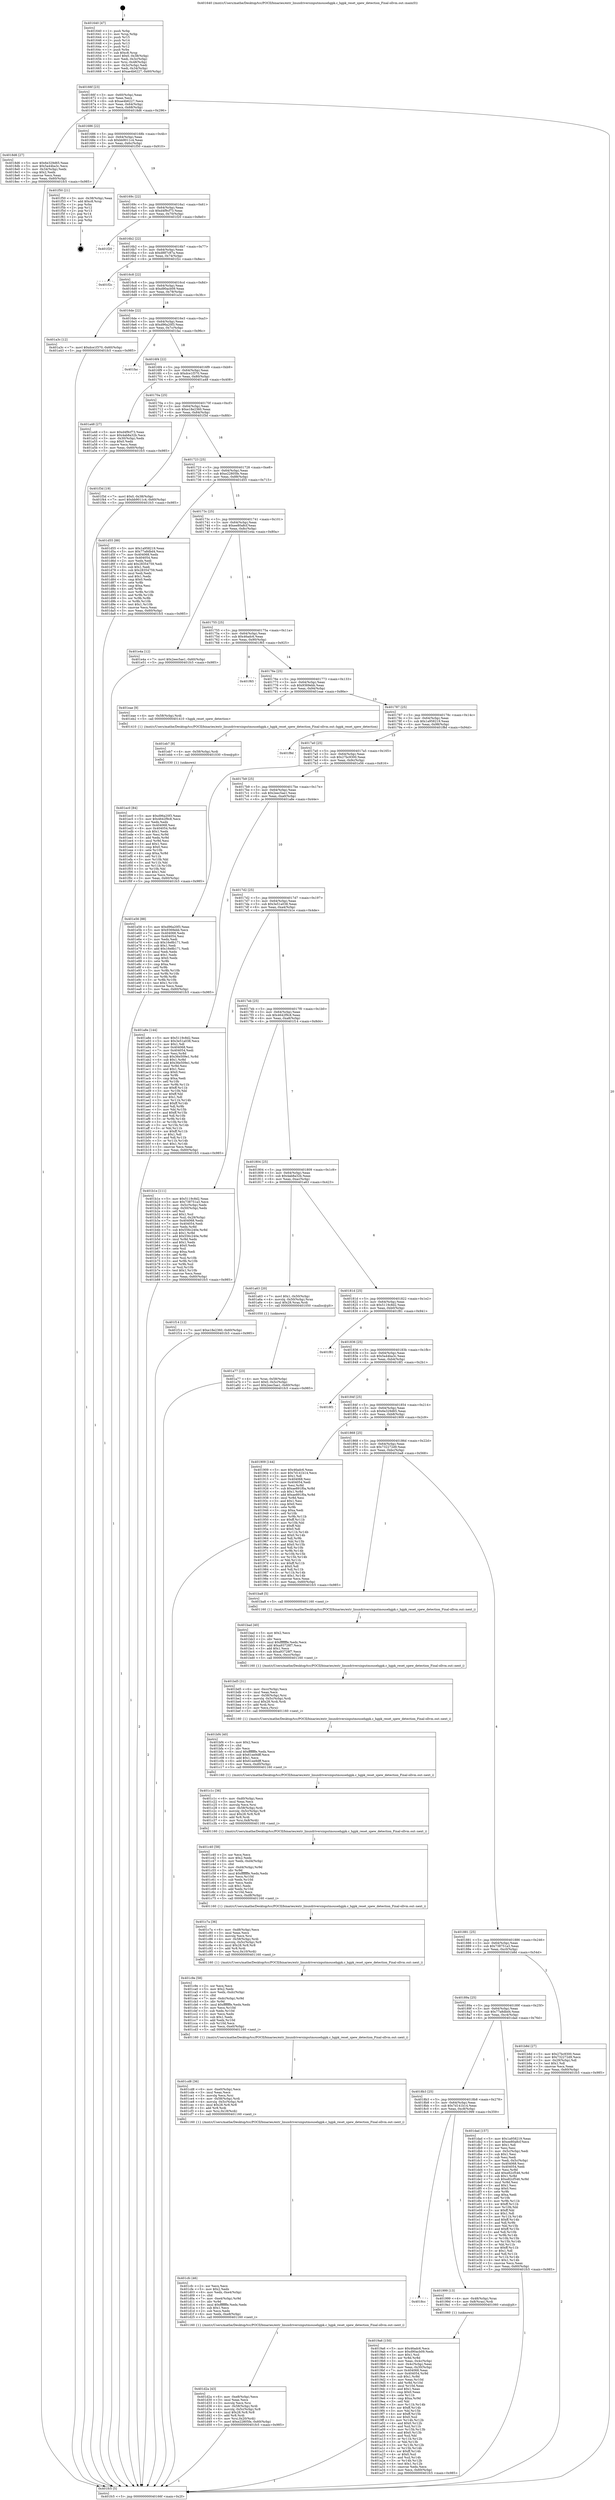 digraph "0x401640" {
  label = "0x401640 (/mnt/c/Users/mathe/Desktop/tcc/POCII/binaries/extr_linuxdriversinputmousehgpk.c_hgpk_reset_spew_detection_Final-ollvm.out::main(0))"
  labelloc = "t"
  node[shape=record]

  Entry [label="",width=0.3,height=0.3,shape=circle,fillcolor=black,style=filled]
  "0x40166f" [label="{
     0x40166f [23]\l
     | [instrs]\l
     &nbsp;&nbsp;0x40166f \<+3\>: mov -0x60(%rbp),%eax\l
     &nbsp;&nbsp;0x401672 \<+2\>: mov %eax,%ecx\l
     &nbsp;&nbsp;0x401674 \<+6\>: sub $0xae4b6227,%ecx\l
     &nbsp;&nbsp;0x40167a \<+3\>: mov %eax,-0x64(%rbp)\l
     &nbsp;&nbsp;0x40167d \<+3\>: mov %ecx,-0x68(%rbp)\l
     &nbsp;&nbsp;0x401680 \<+6\>: je 00000000004018d6 \<main+0x296\>\l
  }"]
  "0x4018d6" [label="{
     0x4018d6 [27]\l
     | [instrs]\l
     &nbsp;&nbsp;0x4018d6 \<+5\>: mov $0x6e329d65,%eax\l
     &nbsp;&nbsp;0x4018db \<+5\>: mov $0x5a44ba3c,%ecx\l
     &nbsp;&nbsp;0x4018e0 \<+3\>: mov -0x34(%rbp),%edx\l
     &nbsp;&nbsp;0x4018e3 \<+3\>: cmp $0x2,%edx\l
     &nbsp;&nbsp;0x4018e6 \<+3\>: cmovne %ecx,%eax\l
     &nbsp;&nbsp;0x4018e9 \<+3\>: mov %eax,-0x60(%rbp)\l
     &nbsp;&nbsp;0x4018ec \<+5\>: jmp 0000000000401fc5 \<main+0x985\>\l
  }"]
  "0x401686" [label="{
     0x401686 [22]\l
     | [instrs]\l
     &nbsp;&nbsp;0x401686 \<+5\>: jmp 000000000040168b \<main+0x4b\>\l
     &nbsp;&nbsp;0x40168b \<+3\>: mov -0x64(%rbp),%eax\l
     &nbsp;&nbsp;0x40168e \<+5\>: sub $0xbb9011c4,%eax\l
     &nbsp;&nbsp;0x401693 \<+3\>: mov %eax,-0x6c(%rbp)\l
     &nbsp;&nbsp;0x401696 \<+6\>: je 0000000000401f50 \<main+0x910\>\l
  }"]
  "0x401fc5" [label="{
     0x401fc5 [5]\l
     | [instrs]\l
     &nbsp;&nbsp;0x401fc5 \<+5\>: jmp 000000000040166f \<main+0x2f\>\l
  }"]
  "0x401640" [label="{
     0x401640 [47]\l
     | [instrs]\l
     &nbsp;&nbsp;0x401640 \<+1\>: push %rbp\l
     &nbsp;&nbsp;0x401641 \<+3\>: mov %rsp,%rbp\l
     &nbsp;&nbsp;0x401644 \<+2\>: push %r15\l
     &nbsp;&nbsp;0x401646 \<+2\>: push %r14\l
     &nbsp;&nbsp;0x401648 \<+2\>: push %r13\l
     &nbsp;&nbsp;0x40164a \<+2\>: push %r12\l
     &nbsp;&nbsp;0x40164c \<+1\>: push %rbx\l
     &nbsp;&nbsp;0x40164d \<+7\>: sub $0xc8,%rsp\l
     &nbsp;&nbsp;0x401654 \<+7\>: movl $0x0,-0x38(%rbp)\l
     &nbsp;&nbsp;0x40165b \<+3\>: mov %edi,-0x3c(%rbp)\l
     &nbsp;&nbsp;0x40165e \<+4\>: mov %rsi,-0x48(%rbp)\l
     &nbsp;&nbsp;0x401662 \<+3\>: mov -0x3c(%rbp),%edi\l
     &nbsp;&nbsp;0x401665 \<+3\>: mov %edi,-0x34(%rbp)\l
     &nbsp;&nbsp;0x401668 \<+7\>: movl $0xae4b6227,-0x60(%rbp)\l
  }"]
  Exit [label="",width=0.3,height=0.3,shape=circle,fillcolor=black,style=filled,peripheries=2]
  "0x401f50" [label="{
     0x401f50 [21]\l
     | [instrs]\l
     &nbsp;&nbsp;0x401f50 \<+3\>: mov -0x38(%rbp),%eax\l
     &nbsp;&nbsp;0x401f53 \<+7\>: add $0xc8,%rsp\l
     &nbsp;&nbsp;0x401f5a \<+1\>: pop %rbx\l
     &nbsp;&nbsp;0x401f5b \<+2\>: pop %r12\l
     &nbsp;&nbsp;0x401f5d \<+2\>: pop %r13\l
     &nbsp;&nbsp;0x401f5f \<+2\>: pop %r14\l
     &nbsp;&nbsp;0x401f61 \<+2\>: pop %r15\l
     &nbsp;&nbsp;0x401f63 \<+1\>: pop %rbp\l
     &nbsp;&nbsp;0x401f64 \<+1\>: ret\l
  }"]
  "0x40169c" [label="{
     0x40169c [22]\l
     | [instrs]\l
     &nbsp;&nbsp;0x40169c \<+5\>: jmp 00000000004016a1 \<main+0x61\>\l
     &nbsp;&nbsp;0x4016a1 \<+3\>: mov -0x64(%rbp),%eax\l
     &nbsp;&nbsp;0x4016a4 \<+5\>: sub $0xd4f9cf73,%eax\l
     &nbsp;&nbsp;0x4016a9 \<+3\>: mov %eax,-0x70(%rbp)\l
     &nbsp;&nbsp;0x4016ac \<+6\>: je 0000000000401f20 \<main+0x8e0\>\l
  }"]
  "0x401ec0" [label="{
     0x401ec0 [84]\l
     | [instrs]\l
     &nbsp;&nbsp;0x401ec0 \<+5\>: mov $0xd96a20f3,%eax\l
     &nbsp;&nbsp;0x401ec5 \<+5\>: mov $0x4642f9c8,%ecx\l
     &nbsp;&nbsp;0x401eca \<+2\>: xor %edx,%edx\l
     &nbsp;&nbsp;0x401ecc \<+7\>: mov 0x404068,%esi\l
     &nbsp;&nbsp;0x401ed3 \<+8\>: mov 0x404054,%r8d\l
     &nbsp;&nbsp;0x401edb \<+3\>: sub $0x1,%edx\l
     &nbsp;&nbsp;0x401ede \<+3\>: mov %esi,%r9d\l
     &nbsp;&nbsp;0x401ee1 \<+3\>: add %edx,%r9d\l
     &nbsp;&nbsp;0x401ee4 \<+4\>: imul %r9d,%esi\l
     &nbsp;&nbsp;0x401ee8 \<+3\>: and $0x1,%esi\l
     &nbsp;&nbsp;0x401eeb \<+3\>: cmp $0x0,%esi\l
     &nbsp;&nbsp;0x401eee \<+4\>: sete %r10b\l
     &nbsp;&nbsp;0x401ef2 \<+4\>: cmp $0xa,%r8d\l
     &nbsp;&nbsp;0x401ef6 \<+4\>: setl %r11b\l
     &nbsp;&nbsp;0x401efa \<+3\>: mov %r10b,%bl\l
     &nbsp;&nbsp;0x401efd \<+3\>: and %r11b,%bl\l
     &nbsp;&nbsp;0x401f00 \<+3\>: xor %r11b,%r10b\l
     &nbsp;&nbsp;0x401f03 \<+3\>: or %r10b,%bl\l
     &nbsp;&nbsp;0x401f06 \<+3\>: test $0x1,%bl\l
     &nbsp;&nbsp;0x401f09 \<+3\>: cmovne %ecx,%eax\l
     &nbsp;&nbsp;0x401f0c \<+3\>: mov %eax,-0x60(%rbp)\l
     &nbsp;&nbsp;0x401f0f \<+5\>: jmp 0000000000401fc5 \<main+0x985\>\l
  }"]
  "0x401f20" [label="{
     0x401f20\l
  }", style=dashed]
  "0x4016b2" [label="{
     0x4016b2 [22]\l
     | [instrs]\l
     &nbsp;&nbsp;0x4016b2 \<+5\>: jmp 00000000004016b7 \<main+0x77\>\l
     &nbsp;&nbsp;0x4016b7 \<+3\>: mov -0x64(%rbp),%eax\l
     &nbsp;&nbsp;0x4016ba \<+5\>: sub $0xd887c87a,%eax\l
     &nbsp;&nbsp;0x4016bf \<+3\>: mov %eax,-0x74(%rbp)\l
     &nbsp;&nbsp;0x4016c2 \<+6\>: je 0000000000401f2c \<main+0x8ec\>\l
  }"]
  "0x401eb7" [label="{
     0x401eb7 [9]\l
     | [instrs]\l
     &nbsp;&nbsp;0x401eb7 \<+4\>: mov -0x58(%rbp),%rdi\l
     &nbsp;&nbsp;0x401ebb \<+5\>: call 0000000000401030 \<free@plt\>\l
     | [calls]\l
     &nbsp;&nbsp;0x401030 \{1\} (unknown)\l
  }"]
  "0x401f2c" [label="{
     0x401f2c\l
  }", style=dashed]
  "0x4016c8" [label="{
     0x4016c8 [22]\l
     | [instrs]\l
     &nbsp;&nbsp;0x4016c8 \<+5\>: jmp 00000000004016cd \<main+0x8d\>\l
     &nbsp;&nbsp;0x4016cd \<+3\>: mov -0x64(%rbp),%eax\l
     &nbsp;&nbsp;0x4016d0 \<+5\>: sub $0xd90acb09,%eax\l
     &nbsp;&nbsp;0x4016d5 \<+3\>: mov %eax,-0x78(%rbp)\l
     &nbsp;&nbsp;0x4016d8 \<+6\>: je 0000000000401a3c \<main+0x3fc\>\l
  }"]
  "0x401d2a" [label="{
     0x401d2a [43]\l
     | [instrs]\l
     &nbsp;&nbsp;0x401d2a \<+6\>: mov -0xe8(%rbp),%ecx\l
     &nbsp;&nbsp;0x401d30 \<+3\>: imul %eax,%ecx\l
     &nbsp;&nbsp;0x401d33 \<+3\>: movslq %ecx,%rsi\l
     &nbsp;&nbsp;0x401d36 \<+4\>: mov -0x58(%rbp),%rdi\l
     &nbsp;&nbsp;0x401d3a \<+4\>: movslq -0x5c(%rbp),%r8\l
     &nbsp;&nbsp;0x401d3e \<+4\>: imul $0x28,%r8,%r8\l
     &nbsp;&nbsp;0x401d42 \<+3\>: add %r8,%rdi\l
     &nbsp;&nbsp;0x401d45 \<+4\>: mov %rsi,0x20(%rdi)\l
     &nbsp;&nbsp;0x401d49 \<+7\>: movl $0xe22805fe,-0x60(%rbp)\l
     &nbsp;&nbsp;0x401d50 \<+5\>: jmp 0000000000401fc5 \<main+0x985\>\l
  }"]
  "0x401a3c" [label="{
     0x401a3c [12]\l
     | [instrs]\l
     &nbsp;&nbsp;0x401a3c \<+7\>: movl $0xdce1f370,-0x60(%rbp)\l
     &nbsp;&nbsp;0x401a43 \<+5\>: jmp 0000000000401fc5 \<main+0x985\>\l
  }"]
  "0x4016de" [label="{
     0x4016de [22]\l
     | [instrs]\l
     &nbsp;&nbsp;0x4016de \<+5\>: jmp 00000000004016e3 \<main+0xa3\>\l
     &nbsp;&nbsp;0x4016e3 \<+3\>: mov -0x64(%rbp),%eax\l
     &nbsp;&nbsp;0x4016e6 \<+5\>: sub $0xd96a20f3,%eax\l
     &nbsp;&nbsp;0x4016eb \<+3\>: mov %eax,-0x7c(%rbp)\l
     &nbsp;&nbsp;0x4016ee \<+6\>: je 0000000000401fac \<main+0x96c\>\l
  }"]
  "0x401cfc" [label="{
     0x401cfc [46]\l
     | [instrs]\l
     &nbsp;&nbsp;0x401cfc \<+2\>: xor %ecx,%ecx\l
     &nbsp;&nbsp;0x401cfe \<+5\>: mov $0x2,%edx\l
     &nbsp;&nbsp;0x401d03 \<+6\>: mov %edx,-0xe4(%rbp)\l
     &nbsp;&nbsp;0x401d09 \<+1\>: cltd\l
     &nbsp;&nbsp;0x401d0a \<+7\>: mov -0xe4(%rbp),%r9d\l
     &nbsp;&nbsp;0x401d11 \<+3\>: idiv %r9d\l
     &nbsp;&nbsp;0x401d14 \<+6\>: imul $0xfffffffe,%edx,%edx\l
     &nbsp;&nbsp;0x401d1a \<+3\>: sub $0x1,%ecx\l
     &nbsp;&nbsp;0x401d1d \<+2\>: sub %ecx,%edx\l
     &nbsp;&nbsp;0x401d1f \<+6\>: mov %edx,-0xe8(%rbp)\l
     &nbsp;&nbsp;0x401d25 \<+5\>: call 0000000000401160 \<next_i\>\l
     | [calls]\l
     &nbsp;&nbsp;0x401160 \{1\} (/mnt/c/Users/mathe/Desktop/tcc/POCII/binaries/extr_linuxdriversinputmousehgpk.c_hgpk_reset_spew_detection_Final-ollvm.out::next_i)\l
  }"]
  "0x401fac" [label="{
     0x401fac\l
  }", style=dashed]
  "0x4016f4" [label="{
     0x4016f4 [22]\l
     | [instrs]\l
     &nbsp;&nbsp;0x4016f4 \<+5\>: jmp 00000000004016f9 \<main+0xb9\>\l
     &nbsp;&nbsp;0x4016f9 \<+3\>: mov -0x64(%rbp),%eax\l
     &nbsp;&nbsp;0x4016fc \<+5\>: sub $0xdce1f370,%eax\l
     &nbsp;&nbsp;0x401701 \<+3\>: mov %eax,-0x80(%rbp)\l
     &nbsp;&nbsp;0x401704 \<+6\>: je 0000000000401a48 \<main+0x408\>\l
  }"]
  "0x401cd8" [label="{
     0x401cd8 [36]\l
     | [instrs]\l
     &nbsp;&nbsp;0x401cd8 \<+6\>: mov -0xe0(%rbp),%ecx\l
     &nbsp;&nbsp;0x401cde \<+3\>: imul %eax,%ecx\l
     &nbsp;&nbsp;0x401ce1 \<+3\>: movslq %ecx,%rsi\l
     &nbsp;&nbsp;0x401ce4 \<+4\>: mov -0x58(%rbp),%rdi\l
     &nbsp;&nbsp;0x401ce8 \<+4\>: movslq -0x5c(%rbp),%r8\l
     &nbsp;&nbsp;0x401cec \<+4\>: imul $0x28,%r8,%r8\l
     &nbsp;&nbsp;0x401cf0 \<+3\>: add %r8,%rdi\l
     &nbsp;&nbsp;0x401cf3 \<+4\>: mov %rsi,0x18(%rdi)\l
     &nbsp;&nbsp;0x401cf7 \<+5\>: call 0000000000401160 \<next_i\>\l
     | [calls]\l
     &nbsp;&nbsp;0x401160 \{1\} (/mnt/c/Users/mathe/Desktop/tcc/POCII/binaries/extr_linuxdriversinputmousehgpk.c_hgpk_reset_spew_detection_Final-ollvm.out::next_i)\l
  }"]
  "0x401a48" [label="{
     0x401a48 [27]\l
     | [instrs]\l
     &nbsp;&nbsp;0x401a48 \<+5\>: mov $0xd4f9cf73,%eax\l
     &nbsp;&nbsp;0x401a4d \<+5\>: mov $0x4ab8a32b,%ecx\l
     &nbsp;&nbsp;0x401a52 \<+3\>: mov -0x30(%rbp),%edx\l
     &nbsp;&nbsp;0x401a55 \<+3\>: cmp $0x0,%edx\l
     &nbsp;&nbsp;0x401a58 \<+3\>: cmove %ecx,%eax\l
     &nbsp;&nbsp;0x401a5b \<+3\>: mov %eax,-0x60(%rbp)\l
     &nbsp;&nbsp;0x401a5e \<+5\>: jmp 0000000000401fc5 \<main+0x985\>\l
  }"]
  "0x40170a" [label="{
     0x40170a [25]\l
     | [instrs]\l
     &nbsp;&nbsp;0x40170a \<+5\>: jmp 000000000040170f \<main+0xcf\>\l
     &nbsp;&nbsp;0x40170f \<+3\>: mov -0x64(%rbp),%eax\l
     &nbsp;&nbsp;0x401712 \<+5\>: sub $0xe18e2360,%eax\l
     &nbsp;&nbsp;0x401717 \<+6\>: mov %eax,-0x84(%rbp)\l
     &nbsp;&nbsp;0x40171d \<+6\>: je 0000000000401f3d \<main+0x8fd\>\l
  }"]
  "0x401c9e" [label="{
     0x401c9e [58]\l
     | [instrs]\l
     &nbsp;&nbsp;0x401c9e \<+2\>: xor %ecx,%ecx\l
     &nbsp;&nbsp;0x401ca0 \<+5\>: mov $0x2,%edx\l
     &nbsp;&nbsp;0x401ca5 \<+6\>: mov %edx,-0xdc(%rbp)\l
     &nbsp;&nbsp;0x401cab \<+1\>: cltd\l
     &nbsp;&nbsp;0x401cac \<+7\>: mov -0xdc(%rbp),%r9d\l
     &nbsp;&nbsp;0x401cb3 \<+3\>: idiv %r9d\l
     &nbsp;&nbsp;0x401cb6 \<+6\>: imul $0xfffffffe,%edx,%edx\l
     &nbsp;&nbsp;0x401cbc \<+3\>: mov %ecx,%r10d\l
     &nbsp;&nbsp;0x401cbf \<+3\>: sub %edx,%r10d\l
     &nbsp;&nbsp;0x401cc2 \<+2\>: mov %ecx,%edx\l
     &nbsp;&nbsp;0x401cc4 \<+3\>: sub $0x1,%edx\l
     &nbsp;&nbsp;0x401cc7 \<+3\>: add %edx,%r10d\l
     &nbsp;&nbsp;0x401cca \<+3\>: sub %r10d,%ecx\l
     &nbsp;&nbsp;0x401ccd \<+6\>: mov %ecx,-0xe0(%rbp)\l
     &nbsp;&nbsp;0x401cd3 \<+5\>: call 0000000000401160 \<next_i\>\l
     | [calls]\l
     &nbsp;&nbsp;0x401160 \{1\} (/mnt/c/Users/mathe/Desktop/tcc/POCII/binaries/extr_linuxdriversinputmousehgpk.c_hgpk_reset_spew_detection_Final-ollvm.out::next_i)\l
  }"]
  "0x401f3d" [label="{
     0x401f3d [19]\l
     | [instrs]\l
     &nbsp;&nbsp;0x401f3d \<+7\>: movl $0x0,-0x38(%rbp)\l
     &nbsp;&nbsp;0x401f44 \<+7\>: movl $0xbb9011c4,-0x60(%rbp)\l
     &nbsp;&nbsp;0x401f4b \<+5\>: jmp 0000000000401fc5 \<main+0x985\>\l
  }"]
  "0x401723" [label="{
     0x401723 [25]\l
     | [instrs]\l
     &nbsp;&nbsp;0x401723 \<+5\>: jmp 0000000000401728 \<main+0xe8\>\l
     &nbsp;&nbsp;0x401728 \<+3\>: mov -0x64(%rbp),%eax\l
     &nbsp;&nbsp;0x40172b \<+5\>: sub $0xe22805fe,%eax\l
     &nbsp;&nbsp;0x401730 \<+6\>: mov %eax,-0x88(%rbp)\l
     &nbsp;&nbsp;0x401736 \<+6\>: je 0000000000401d55 \<main+0x715\>\l
  }"]
  "0x401c7a" [label="{
     0x401c7a [36]\l
     | [instrs]\l
     &nbsp;&nbsp;0x401c7a \<+6\>: mov -0xd8(%rbp),%ecx\l
     &nbsp;&nbsp;0x401c80 \<+3\>: imul %eax,%ecx\l
     &nbsp;&nbsp;0x401c83 \<+3\>: movslq %ecx,%rsi\l
     &nbsp;&nbsp;0x401c86 \<+4\>: mov -0x58(%rbp),%rdi\l
     &nbsp;&nbsp;0x401c8a \<+4\>: movslq -0x5c(%rbp),%r8\l
     &nbsp;&nbsp;0x401c8e \<+4\>: imul $0x28,%r8,%r8\l
     &nbsp;&nbsp;0x401c92 \<+3\>: add %r8,%rdi\l
     &nbsp;&nbsp;0x401c95 \<+4\>: mov %rsi,0x10(%rdi)\l
     &nbsp;&nbsp;0x401c99 \<+5\>: call 0000000000401160 \<next_i\>\l
     | [calls]\l
     &nbsp;&nbsp;0x401160 \{1\} (/mnt/c/Users/mathe/Desktop/tcc/POCII/binaries/extr_linuxdriversinputmousehgpk.c_hgpk_reset_spew_detection_Final-ollvm.out::next_i)\l
  }"]
  "0x401d55" [label="{
     0x401d55 [88]\l
     | [instrs]\l
     &nbsp;&nbsp;0x401d55 \<+5\>: mov $0x1a958219,%eax\l
     &nbsp;&nbsp;0x401d5a \<+5\>: mov $0x77a8dbd4,%ecx\l
     &nbsp;&nbsp;0x401d5f \<+7\>: mov 0x404068,%edx\l
     &nbsp;&nbsp;0x401d66 \<+7\>: mov 0x404054,%esi\l
     &nbsp;&nbsp;0x401d6d \<+2\>: mov %edx,%edi\l
     &nbsp;&nbsp;0x401d6f \<+6\>: add $0x28354759,%edi\l
     &nbsp;&nbsp;0x401d75 \<+3\>: sub $0x1,%edi\l
     &nbsp;&nbsp;0x401d78 \<+6\>: sub $0x28354759,%edi\l
     &nbsp;&nbsp;0x401d7e \<+3\>: imul %edi,%edx\l
     &nbsp;&nbsp;0x401d81 \<+3\>: and $0x1,%edx\l
     &nbsp;&nbsp;0x401d84 \<+3\>: cmp $0x0,%edx\l
     &nbsp;&nbsp;0x401d87 \<+4\>: sete %r8b\l
     &nbsp;&nbsp;0x401d8b \<+3\>: cmp $0xa,%esi\l
     &nbsp;&nbsp;0x401d8e \<+4\>: setl %r9b\l
     &nbsp;&nbsp;0x401d92 \<+3\>: mov %r8b,%r10b\l
     &nbsp;&nbsp;0x401d95 \<+3\>: and %r9b,%r10b\l
     &nbsp;&nbsp;0x401d98 \<+3\>: xor %r9b,%r8b\l
     &nbsp;&nbsp;0x401d9b \<+3\>: or %r8b,%r10b\l
     &nbsp;&nbsp;0x401d9e \<+4\>: test $0x1,%r10b\l
     &nbsp;&nbsp;0x401da2 \<+3\>: cmovne %ecx,%eax\l
     &nbsp;&nbsp;0x401da5 \<+3\>: mov %eax,-0x60(%rbp)\l
     &nbsp;&nbsp;0x401da8 \<+5\>: jmp 0000000000401fc5 \<main+0x985\>\l
  }"]
  "0x40173c" [label="{
     0x40173c [25]\l
     | [instrs]\l
     &nbsp;&nbsp;0x40173c \<+5\>: jmp 0000000000401741 \<main+0x101\>\l
     &nbsp;&nbsp;0x401741 \<+3\>: mov -0x64(%rbp),%eax\l
     &nbsp;&nbsp;0x401744 \<+5\>: sub $0xee80a8cf,%eax\l
     &nbsp;&nbsp;0x401749 \<+6\>: mov %eax,-0x8c(%rbp)\l
     &nbsp;&nbsp;0x40174f \<+6\>: je 0000000000401e4a \<main+0x80a\>\l
  }"]
  "0x401c40" [label="{
     0x401c40 [58]\l
     | [instrs]\l
     &nbsp;&nbsp;0x401c40 \<+2\>: xor %ecx,%ecx\l
     &nbsp;&nbsp;0x401c42 \<+5\>: mov $0x2,%edx\l
     &nbsp;&nbsp;0x401c47 \<+6\>: mov %edx,-0xd4(%rbp)\l
     &nbsp;&nbsp;0x401c4d \<+1\>: cltd\l
     &nbsp;&nbsp;0x401c4e \<+7\>: mov -0xd4(%rbp),%r9d\l
     &nbsp;&nbsp;0x401c55 \<+3\>: idiv %r9d\l
     &nbsp;&nbsp;0x401c58 \<+6\>: imul $0xfffffffe,%edx,%edx\l
     &nbsp;&nbsp;0x401c5e \<+3\>: mov %ecx,%r10d\l
     &nbsp;&nbsp;0x401c61 \<+3\>: sub %edx,%r10d\l
     &nbsp;&nbsp;0x401c64 \<+2\>: mov %ecx,%edx\l
     &nbsp;&nbsp;0x401c66 \<+3\>: sub $0x1,%edx\l
     &nbsp;&nbsp;0x401c69 \<+3\>: add %edx,%r10d\l
     &nbsp;&nbsp;0x401c6c \<+3\>: sub %r10d,%ecx\l
     &nbsp;&nbsp;0x401c6f \<+6\>: mov %ecx,-0xd8(%rbp)\l
     &nbsp;&nbsp;0x401c75 \<+5\>: call 0000000000401160 \<next_i\>\l
     | [calls]\l
     &nbsp;&nbsp;0x401160 \{1\} (/mnt/c/Users/mathe/Desktop/tcc/POCII/binaries/extr_linuxdriversinputmousehgpk.c_hgpk_reset_spew_detection_Final-ollvm.out::next_i)\l
  }"]
  "0x401e4a" [label="{
     0x401e4a [12]\l
     | [instrs]\l
     &nbsp;&nbsp;0x401e4a \<+7\>: movl $0x2eec5ae1,-0x60(%rbp)\l
     &nbsp;&nbsp;0x401e51 \<+5\>: jmp 0000000000401fc5 \<main+0x985\>\l
  }"]
  "0x401755" [label="{
     0x401755 [25]\l
     | [instrs]\l
     &nbsp;&nbsp;0x401755 \<+5\>: jmp 000000000040175a \<main+0x11a\>\l
     &nbsp;&nbsp;0x40175a \<+3\>: mov -0x64(%rbp),%eax\l
     &nbsp;&nbsp;0x40175d \<+5\>: sub $0x46adc6,%eax\l
     &nbsp;&nbsp;0x401762 \<+6\>: mov %eax,-0x90(%rbp)\l
     &nbsp;&nbsp;0x401768 \<+6\>: je 0000000000401f65 \<main+0x925\>\l
  }"]
  "0x401c1c" [label="{
     0x401c1c [36]\l
     | [instrs]\l
     &nbsp;&nbsp;0x401c1c \<+6\>: mov -0xd0(%rbp),%ecx\l
     &nbsp;&nbsp;0x401c22 \<+3\>: imul %eax,%ecx\l
     &nbsp;&nbsp;0x401c25 \<+3\>: movslq %ecx,%rsi\l
     &nbsp;&nbsp;0x401c28 \<+4\>: mov -0x58(%rbp),%rdi\l
     &nbsp;&nbsp;0x401c2c \<+4\>: movslq -0x5c(%rbp),%r8\l
     &nbsp;&nbsp;0x401c30 \<+4\>: imul $0x28,%r8,%r8\l
     &nbsp;&nbsp;0x401c34 \<+3\>: add %r8,%rdi\l
     &nbsp;&nbsp;0x401c37 \<+4\>: mov %rsi,0x8(%rdi)\l
     &nbsp;&nbsp;0x401c3b \<+5\>: call 0000000000401160 \<next_i\>\l
     | [calls]\l
     &nbsp;&nbsp;0x401160 \{1\} (/mnt/c/Users/mathe/Desktop/tcc/POCII/binaries/extr_linuxdriversinputmousehgpk.c_hgpk_reset_spew_detection_Final-ollvm.out::next_i)\l
  }"]
  "0x401f65" [label="{
     0x401f65\l
  }", style=dashed]
  "0x40176e" [label="{
     0x40176e [25]\l
     | [instrs]\l
     &nbsp;&nbsp;0x40176e \<+5\>: jmp 0000000000401773 \<main+0x133\>\l
     &nbsp;&nbsp;0x401773 \<+3\>: mov -0x64(%rbp),%eax\l
     &nbsp;&nbsp;0x401776 \<+5\>: sub $0x9369ebb,%eax\l
     &nbsp;&nbsp;0x40177b \<+6\>: mov %eax,-0x94(%rbp)\l
     &nbsp;&nbsp;0x401781 \<+6\>: je 0000000000401eae \<main+0x86e\>\l
  }"]
  "0x401bf4" [label="{
     0x401bf4 [40]\l
     | [instrs]\l
     &nbsp;&nbsp;0x401bf4 \<+5\>: mov $0x2,%ecx\l
     &nbsp;&nbsp;0x401bf9 \<+1\>: cltd\l
     &nbsp;&nbsp;0x401bfa \<+2\>: idiv %ecx\l
     &nbsp;&nbsp;0x401bfc \<+6\>: imul $0xfffffffe,%edx,%ecx\l
     &nbsp;&nbsp;0x401c02 \<+6\>: sub $0x61ee9dff,%ecx\l
     &nbsp;&nbsp;0x401c08 \<+3\>: add $0x1,%ecx\l
     &nbsp;&nbsp;0x401c0b \<+6\>: add $0x61ee9dff,%ecx\l
     &nbsp;&nbsp;0x401c11 \<+6\>: mov %ecx,-0xd0(%rbp)\l
     &nbsp;&nbsp;0x401c17 \<+5\>: call 0000000000401160 \<next_i\>\l
     | [calls]\l
     &nbsp;&nbsp;0x401160 \{1\} (/mnt/c/Users/mathe/Desktop/tcc/POCII/binaries/extr_linuxdriversinputmousehgpk.c_hgpk_reset_spew_detection_Final-ollvm.out::next_i)\l
  }"]
  "0x401eae" [label="{
     0x401eae [9]\l
     | [instrs]\l
     &nbsp;&nbsp;0x401eae \<+4\>: mov -0x58(%rbp),%rdi\l
     &nbsp;&nbsp;0x401eb2 \<+5\>: call 0000000000401410 \<hgpk_reset_spew_detection\>\l
     | [calls]\l
     &nbsp;&nbsp;0x401410 \{1\} (/mnt/c/Users/mathe/Desktop/tcc/POCII/binaries/extr_linuxdriversinputmousehgpk.c_hgpk_reset_spew_detection_Final-ollvm.out::hgpk_reset_spew_detection)\l
  }"]
  "0x401787" [label="{
     0x401787 [25]\l
     | [instrs]\l
     &nbsp;&nbsp;0x401787 \<+5\>: jmp 000000000040178c \<main+0x14c\>\l
     &nbsp;&nbsp;0x40178c \<+3\>: mov -0x64(%rbp),%eax\l
     &nbsp;&nbsp;0x40178f \<+5\>: sub $0x1a958219,%eax\l
     &nbsp;&nbsp;0x401794 \<+6\>: mov %eax,-0x98(%rbp)\l
     &nbsp;&nbsp;0x40179a \<+6\>: je 0000000000401f8d \<main+0x94d\>\l
  }"]
  "0x401bd5" [label="{
     0x401bd5 [31]\l
     | [instrs]\l
     &nbsp;&nbsp;0x401bd5 \<+6\>: mov -0xcc(%rbp),%ecx\l
     &nbsp;&nbsp;0x401bdb \<+3\>: imul %eax,%ecx\l
     &nbsp;&nbsp;0x401bde \<+4\>: mov -0x58(%rbp),%rsi\l
     &nbsp;&nbsp;0x401be2 \<+4\>: movslq -0x5c(%rbp),%rdi\l
     &nbsp;&nbsp;0x401be6 \<+4\>: imul $0x28,%rdi,%rdi\l
     &nbsp;&nbsp;0x401bea \<+3\>: add %rdi,%rsi\l
     &nbsp;&nbsp;0x401bed \<+2\>: mov %ecx,(%rsi)\l
     &nbsp;&nbsp;0x401bef \<+5\>: call 0000000000401160 \<next_i\>\l
     | [calls]\l
     &nbsp;&nbsp;0x401160 \{1\} (/mnt/c/Users/mathe/Desktop/tcc/POCII/binaries/extr_linuxdriversinputmousehgpk.c_hgpk_reset_spew_detection_Final-ollvm.out::next_i)\l
  }"]
  "0x401f8d" [label="{
     0x401f8d\l
  }", style=dashed]
  "0x4017a0" [label="{
     0x4017a0 [25]\l
     | [instrs]\l
     &nbsp;&nbsp;0x4017a0 \<+5\>: jmp 00000000004017a5 \<main+0x165\>\l
     &nbsp;&nbsp;0x4017a5 \<+3\>: mov -0x64(%rbp),%eax\l
     &nbsp;&nbsp;0x4017a8 \<+5\>: sub $0x27bc9300,%eax\l
     &nbsp;&nbsp;0x4017ad \<+6\>: mov %eax,-0x9c(%rbp)\l
     &nbsp;&nbsp;0x4017b3 \<+6\>: je 0000000000401e56 \<main+0x816\>\l
  }"]
  "0x401bad" [label="{
     0x401bad [40]\l
     | [instrs]\l
     &nbsp;&nbsp;0x401bad \<+5\>: mov $0x2,%ecx\l
     &nbsp;&nbsp;0x401bb2 \<+1\>: cltd\l
     &nbsp;&nbsp;0x401bb3 \<+2\>: idiv %ecx\l
     &nbsp;&nbsp;0x401bb5 \<+6\>: imul $0xfffffffe,%edx,%ecx\l
     &nbsp;&nbsp;0x401bbb \<+6\>: add $0xa93728f7,%ecx\l
     &nbsp;&nbsp;0x401bc1 \<+3\>: add $0x1,%ecx\l
     &nbsp;&nbsp;0x401bc4 \<+6\>: sub $0xa93728f7,%ecx\l
     &nbsp;&nbsp;0x401bca \<+6\>: mov %ecx,-0xcc(%rbp)\l
     &nbsp;&nbsp;0x401bd0 \<+5\>: call 0000000000401160 \<next_i\>\l
     | [calls]\l
     &nbsp;&nbsp;0x401160 \{1\} (/mnt/c/Users/mathe/Desktop/tcc/POCII/binaries/extr_linuxdriversinputmousehgpk.c_hgpk_reset_spew_detection_Final-ollvm.out::next_i)\l
  }"]
  "0x401e56" [label="{
     0x401e56 [88]\l
     | [instrs]\l
     &nbsp;&nbsp;0x401e56 \<+5\>: mov $0xd96a20f3,%eax\l
     &nbsp;&nbsp;0x401e5b \<+5\>: mov $0x9369ebb,%ecx\l
     &nbsp;&nbsp;0x401e60 \<+7\>: mov 0x404068,%edx\l
     &nbsp;&nbsp;0x401e67 \<+7\>: mov 0x404054,%esi\l
     &nbsp;&nbsp;0x401e6e \<+2\>: mov %edx,%edi\l
     &nbsp;&nbsp;0x401e70 \<+6\>: sub $0x16e8b171,%edi\l
     &nbsp;&nbsp;0x401e76 \<+3\>: sub $0x1,%edi\l
     &nbsp;&nbsp;0x401e79 \<+6\>: add $0x16e8b171,%edi\l
     &nbsp;&nbsp;0x401e7f \<+3\>: imul %edi,%edx\l
     &nbsp;&nbsp;0x401e82 \<+3\>: and $0x1,%edx\l
     &nbsp;&nbsp;0x401e85 \<+3\>: cmp $0x0,%edx\l
     &nbsp;&nbsp;0x401e88 \<+4\>: sete %r8b\l
     &nbsp;&nbsp;0x401e8c \<+3\>: cmp $0xa,%esi\l
     &nbsp;&nbsp;0x401e8f \<+4\>: setl %r9b\l
     &nbsp;&nbsp;0x401e93 \<+3\>: mov %r8b,%r10b\l
     &nbsp;&nbsp;0x401e96 \<+3\>: and %r9b,%r10b\l
     &nbsp;&nbsp;0x401e99 \<+3\>: xor %r9b,%r8b\l
     &nbsp;&nbsp;0x401e9c \<+3\>: or %r8b,%r10b\l
     &nbsp;&nbsp;0x401e9f \<+4\>: test $0x1,%r10b\l
     &nbsp;&nbsp;0x401ea3 \<+3\>: cmovne %ecx,%eax\l
     &nbsp;&nbsp;0x401ea6 \<+3\>: mov %eax,-0x60(%rbp)\l
     &nbsp;&nbsp;0x401ea9 \<+5\>: jmp 0000000000401fc5 \<main+0x985\>\l
  }"]
  "0x4017b9" [label="{
     0x4017b9 [25]\l
     | [instrs]\l
     &nbsp;&nbsp;0x4017b9 \<+5\>: jmp 00000000004017be \<main+0x17e\>\l
     &nbsp;&nbsp;0x4017be \<+3\>: mov -0x64(%rbp),%eax\l
     &nbsp;&nbsp;0x4017c1 \<+5\>: sub $0x2eec5ae1,%eax\l
     &nbsp;&nbsp;0x4017c6 \<+6\>: mov %eax,-0xa0(%rbp)\l
     &nbsp;&nbsp;0x4017cc \<+6\>: je 0000000000401a8e \<main+0x44e\>\l
  }"]
  "0x401a77" [label="{
     0x401a77 [23]\l
     | [instrs]\l
     &nbsp;&nbsp;0x401a77 \<+4\>: mov %rax,-0x58(%rbp)\l
     &nbsp;&nbsp;0x401a7b \<+7\>: movl $0x0,-0x5c(%rbp)\l
     &nbsp;&nbsp;0x401a82 \<+7\>: movl $0x2eec5ae1,-0x60(%rbp)\l
     &nbsp;&nbsp;0x401a89 \<+5\>: jmp 0000000000401fc5 \<main+0x985\>\l
  }"]
  "0x401a8e" [label="{
     0x401a8e [144]\l
     | [instrs]\l
     &nbsp;&nbsp;0x401a8e \<+5\>: mov $0x5119c8d2,%eax\l
     &nbsp;&nbsp;0x401a93 \<+5\>: mov $0x3e51a038,%ecx\l
     &nbsp;&nbsp;0x401a98 \<+2\>: mov $0x1,%dl\l
     &nbsp;&nbsp;0x401a9a \<+7\>: mov 0x404068,%esi\l
     &nbsp;&nbsp;0x401aa1 \<+7\>: mov 0x404054,%edi\l
     &nbsp;&nbsp;0x401aa8 \<+3\>: mov %esi,%r8d\l
     &nbsp;&nbsp;0x401aab \<+7\>: sub $0x36e509e1,%r8d\l
     &nbsp;&nbsp;0x401ab2 \<+4\>: sub $0x1,%r8d\l
     &nbsp;&nbsp;0x401ab6 \<+7\>: add $0x36e509e1,%r8d\l
     &nbsp;&nbsp;0x401abd \<+4\>: imul %r8d,%esi\l
     &nbsp;&nbsp;0x401ac1 \<+3\>: and $0x1,%esi\l
     &nbsp;&nbsp;0x401ac4 \<+3\>: cmp $0x0,%esi\l
     &nbsp;&nbsp;0x401ac7 \<+4\>: sete %r9b\l
     &nbsp;&nbsp;0x401acb \<+3\>: cmp $0xa,%edi\l
     &nbsp;&nbsp;0x401ace \<+4\>: setl %r10b\l
     &nbsp;&nbsp;0x401ad2 \<+3\>: mov %r9b,%r11b\l
     &nbsp;&nbsp;0x401ad5 \<+4\>: xor $0xff,%r11b\l
     &nbsp;&nbsp;0x401ad9 \<+3\>: mov %r10b,%bl\l
     &nbsp;&nbsp;0x401adc \<+3\>: xor $0xff,%bl\l
     &nbsp;&nbsp;0x401adf \<+3\>: xor $0x1,%dl\l
     &nbsp;&nbsp;0x401ae2 \<+3\>: mov %r11b,%r14b\l
     &nbsp;&nbsp;0x401ae5 \<+4\>: and $0xff,%r14b\l
     &nbsp;&nbsp;0x401ae9 \<+3\>: and %dl,%r9b\l
     &nbsp;&nbsp;0x401aec \<+3\>: mov %bl,%r15b\l
     &nbsp;&nbsp;0x401aef \<+4\>: and $0xff,%r15b\l
     &nbsp;&nbsp;0x401af3 \<+3\>: and %dl,%r10b\l
     &nbsp;&nbsp;0x401af6 \<+3\>: or %r9b,%r14b\l
     &nbsp;&nbsp;0x401af9 \<+3\>: or %r10b,%r15b\l
     &nbsp;&nbsp;0x401afc \<+3\>: xor %r15b,%r14b\l
     &nbsp;&nbsp;0x401aff \<+3\>: or %bl,%r11b\l
     &nbsp;&nbsp;0x401b02 \<+4\>: xor $0xff,%r11b\l
     &nbsp;&nbsp;0x401b06 \<+3\>: or $0x1,%dl\l
     &nbsp;&nbsp;0x401b09 \<+3\>: and %dl,%r11b\l
     &nbsp;&nbsp;0x401b0c \<+3\>: or %r11b,%r14b\l
     &nbsp;&nbsp;0x401b0f \<+4\>: test $0x1,%r14b\l
     &nbsp;&nbsp;0x401b13 \<+3\>: cmovne %ecx,%eax\l
     &nbsp;&nbsp;0x401b16 \<+3\>: mov %eax,-0x60(%rbp)\l
     &nbsp;&nbsp;0x401b19 \<+5\>: jmp 0000000000401fc5 \<main+0x985\>\l
  }"]
  "0x4017d2" [label="{
     0x4017d2 [25]\l
     | [instrs]\l
     &nbsp;&nbsp;0x4017d2 \<+5\>: jmp 00000000004017d7 \<main+0x197\>\l
     &nbsp;&nbsp;0x4017d7 \<+3\>: mov -0x64(%rbp),%eax\l
     &nbsp;&nbsp;0x4017da \<+5\>: sub $0x3e51a038,%eax\l
     &nbsp;&nbsp;0x4017df \<+6\>: mov %eax,-0xa4(%rbp)\l
     &nbsp;&nbsp;0x4017e5 \<+6\>: je 0000000000401b1e \<main+0x4de\>\l
  }"]
  "0x4019a6" [label="{
     0x4019a6 [150]\l
     | [instrs]\l
     &nbsp;&nbsp;0x4019a6 \<+5\>: mov $0x46adc6,%ecx\l
     &nbsp;&nbsp;0x4019ab \<+5\>: mov $0xd90acb09,%edx\l
     &nbsp;&nbsp;0x4019b0 \<+3\>: mov $0x1,%sil\l
     &nbsp;&nbsp;0x4019b3 \<+3\>: xor %r8d,%r8d\l
     &nbsp;&nbsp;0x4019b6 \<+3\>: mov %eax,-0x4c(%rbp)\l
     &nbsp;&nbsp;0x4019b9 \<+3\>: mov -0x4c(%rbp),%eax\l
     &nbsp;&nbsp;0x4019bc \<+3\>: mov %eax,-0x30(%rbp)\l
     &nbsp;&nbsp;0x4019bf \<+7\>: mov 0x404068,%eax\l
     &nbsp;&nbsp;0x4019c6 \<+8\>: mov 0x404054,%r9d\l
     &nbsp;&nbsp;0x4019ce \<+4\>: sub $0x1,%r8d\l
     &nbsp;&nbsp;0x4019d2 \<+3\>: mov %eax,%r10d\l
     &nbsp;&nbsp;0x4019d5 \<+3\>: add %r8d,%r10d\l
     &nbsp;&nbsp;0x4019d8 \<+4\>: imul %r10d,%eax\l
     &nbsp;&nbsp;0x4019dc \<+3\>: and $0x1,%eax\l
     &nbsp;&nbsp;0x4019df \<+3\>: cmp $0x0,%eax\l
     &nbsp;&nbsp;0x4019e2 \<+4\>: sete %r11b\l
     &nbsp;&nbsp;0x4019e6 \<+4\>: cmp $0xa,%r9d\l
     &nbsp;&nbsp;0x4019ea \<+3\>: setl %bl\l
     &nbsp;&nbsp;0x4019ed \<+3\>: mov %r11b,%r14b\l
     &nbsp;&nbsp;0x4019f0 \<+4\>: xor $0xff,%r14b\l
     &nbsp;&nbsp;0x4019f4 \<+3\>: mov %bl,%r15b\l
     &nbsp;&nbsp;0x4019f7 \<+4\>: xor $0xff,%r15b\l
     &nbsp;&nbsp;0x4019fb \<+4\>: xor $0x0,%sil\l
     &nbsp;&nbsp;0x4019ff \<+3\>: mov %r14b,%r12b\l
     &nbsp;&nbsp;0x401a02 \<+4\>: and $0x0,%r12b\l
     &nbsp;&nbsp;0x401a06 \<+3\>: and %sil,%r11b\l
     &nbsp;&nbsp;0x401a09 \<+3\>: mov %r15b,%r13b\l
     &nbsp;&nbsp;0x401a0c \<+4\>: and $0x0,%r13b\l
     &nbsp;&nbsp;0x401a10 \<+3\>: and %sil,%bl\l
     &nbsp;&nbsp;0x401a13 \<+3\>: or %r11b,%r12b\l
     &nbsp;&nbsp;0x401a16 \<+3\>: or %bl,%r13b\l
     &nbsp;&nbsp;0x401a19 \<+3\>: xor %r13b,%r12b\l
     &nbsp;&nbsp;0x401a1c \<+3\>: or %r15b,%r14b\l
     &nbsp;&nbsp;0x401a1f \<+4\>: xor $0xff,%r14b\l
     &nbsp;&nbsp;0x401a23 \<+4\>: or $0x0,%sil\l
     &nbsp;&nbsp;0x401a27 \<+3\>: and %sil,%r14b\l
     &nbsp;&nbsp;0x401a2a \<+3\>: or %r14b,%r12b\l
     &nbsp;&nbsp;0x401a2d \<+4\>: test $0x1,%r12b\l
     &nbsp;&nbsp;0x401a31 \<+3\>: cmovne %edx,%ecx\l
     &nbsp;&nbsp;0x401a34 \<+3\>: mov %ecx,-0x60(%rbp)\l
     &nbsp;&nbsp;0x401a37 \<+5\>: jmp 0000000000401fc5 \<main+0x985\>\l
  }"]
  "0x401b1e" [label="{
     0x401b1e [111]\l
     | [instrs]\l
     &nbsp;&nbsp;0x401b1e \<+5\>: mov $0x5119c8d2,%eax\l
     &nbsp;&nbsp;0x401b23 \<+5\>: mov $0x738751a3,%ecx\l
     &nbsp;&nbsp;0x401b28 \<+3\>: mov -0x5c(%rbp),%edx\l
     &nbsp;&nbsp;0x401b2b \<+3\>: cmp -0x50(%rbp),%edx\l
     &nbsp;&nbsp;0x401b2e \<+4\>: setl %sil\l
     &nbsp;&nbsp;0x401b32 \<+4\>: and $0x1,%sil\l
     &nbsp;&nbsp;0x401b36 \<+4\>: mov %sil,-0x29(%rbp)\l
     &nbsp;&nbsp;0x401b3a \<+7\>: mov 0x404068,%edx\l
     &nbsp;&nbsp;0x401b41 \<+7\>: mov 0x404054,%edi\l
     &nbsp;&nbsp;0x401b48 \<+3\>: mov %edx,%r8d\l
     &nbsp;&nbsp;0x401b4b \<+7\>: sub $0x556c240e,%r8d\l
     &nbsp;&nbsp;0x401b52 \<+4\>: sub $0x1,%r8d\l
     &nbsp;&nbsp;0x401b56 \<+7\>: add $0x556c240e,%r8d\l
     &nbsp;&nbsp;0x401b5d \<+4\>: imul %r8d,%edx\l
     &nbsp;&nbsp;0x401b61 \<+3\>: and $0x1,%edx\l
     &nbsp;&nbsp;0x401b64 \<+3\>: cmp $0x0,%edx\l
     &nbsp;&nbsp;0x401b67 \<+4\>: sete %sil\l
     &nbsp;&nbsp;0x401b6b \<+3\>: cmp $0xa,%edi\l
     &nbsp;&nbsp;0x401b6e \<+4\>: setl %r9b\l
     &nbsp;&nbsp;0x401b72 \<+3\>: mov %sil,%r10b\l
     &nbsp;&nbsp;0x401b75 \<+3\>: and %r9b,%r10b\l
     &nbsp;&nbsp;0x401b78 \<+3\>: xor %r9b,%sil\l
     &nbsp;&nbsp;0x401b7b \<+3\>: or %sil,%r10b\l
     &nbsp;&nbsp;0x401b7e \<+4\>: test $0x1,%r10b\l
     &nbsp;&nbsp;0x401b82 \<+3\>: cmovne %ecx,%eax\l
     &nbsp;&nbsp;0x401b85 \<+3\>: mov %eax,-0x60(%rbp)\l
     &nbsp;&nbsp;0x401b88 \<+5\>: jmp 0000000000401fc5 \<main+0x985\>\l
  }"]
  "0x4017eb" [label="{
     0x4017eb [25]\l
     | [instrs]\l
     &nbsp;&nbsp;0x4017eb \<+5\>: jmp 00000000004017f0 \<main+0x1b0\>\l
     &nbsp;&nbsp;0x4017f0 \<+3\>: mov -0x64(%rbp),%eax\l
     &nbsp;&nbsp;0x4017f3 \<+5\>: sub $0x4642f9c8,%eax\l
     &nbsp;&nbsp;0x4017f8 \<+6\>: mov %eax,-0xa8(%rbp)\l
     &nbsp;&nbsp;0x4017fe \<+6\>: je 0000000000401f14 \<main+0x8d4\>\l
  }"]
  "0x4018cc" [label="{
     0x4018cc\l
  }", style=dashed]
  "0x401f14" [label="{
     0x401f14 [12]\l
     | [instrs]\l
     &nbsp;&nbsp;0x401f14 \<+7\>: movl $0xe18e2360,-0x60(%rbp)\l
     &nbsp;&nbsp;0x401f1b \<+5\>: jmp 0000000000401fc5 \<main+0x985\>\l
  }"]
  "0x401804" [label="{
     0x401804 [25]\l
     | [instrs]\l
     &nbsp;&nbsp;0x401804 \<+5\>: jmp 0000000000401809 \<main+0x1c9\>\l
     &nbsp;&nbsp;0x401809 \<+3\>: mov -0x64(%rbp),%eax\l
     &nbsp;&nbsp;0x40180c \<+5\>: sub $0x4ab8a32b,%eax\l
     &nbsp;&nbsp;0x401811 \<+6\>: mov %eax,-0xac(%rbp)\l
     &nbsp;&nbsp;0x401817 \<+6\>: je 0000000000401a63 \<main+0x423\>\l
  }"]
  "0x401999" [label="{
     0x401999 [13]\l
     | [instrs]\l
     &nbsp;&nbsp;0x401999 \<+4\>: mov -0x48(%rbp),%rax\l
     &nbsp;&nbsp;0x40199d \<+4\>: mov 0x8(%rax),%rdi\l
     &nbsp;&nbsp;0x4019a1 \<+5\>: call 0000000000401060 \<atoi@plt\>\l
     | [calls]\l
     &nbsp;&nbsp;0x401060 \{1\} (unknown)\l
  }"]
  "0x401a63" [label="{
     0x401a63 [20]\l
     | [instrs]\l
     &nbsp;&nbsp;0x401a63 \<+7\>: movl $0x1,-0x50(%rbp)\l
     &nbsp;&nbsp;0x401a6a \<+4\>: movslq -0x50(%rbp),%rax\l
     &nbsp;&nbsp;0x401a6e \<+4\>: imul $0x28,%rax,%rdi\l
     &nbsp;&nbsp;0x401a72 \<+5\>: call 0000000000401050 \<malloc@plt\>\l
     | [calls]\l
     &nbsp;&nbsp;0x401050 \{1\} (unknown)\l
  }"]
  "0x40181d" [label="{
     0x40181d [25]\l
     | [instrs]\l
     &nbsp;&nbsp;0x40181d \<+5\>: jmp 0000000000401822 \<main+0x1e2\>\l
     &nbsp;&nbsp;0x401822 \<+3\>: mov -0x64(%rbp),%eax\l
     &nbsp;&nbsp;0x401825 \<+5\>: sub $0x5119c8d2,%eax\l
     &nbsp;&nbsp;0x40182a \<+6\>: mov %eax,-0xb0(%rbp)\l
     &nbsp;&nbsp;0x401830 \<+6\>: je 0000000000401f81 \<main+0x941\>\l
  }"]
  "0x4018b3" [label="{
     0x4018b3 [25]\l
     | [instrs]\l
     &nbsp;&nbsp;0x4018b3 \<+5\>: jmp 00000000004018b8 \<main+0x278\>\l
     &nbsp;&nbsp;0x4018b8 \<+3\>: mov -0x64(%rbp),%eax\l
     &nbsp;&nbsp;0x4018bb \<+5\>: sub $0x7d141b14,%eax\l
     &nbsp;&nbsp;0x4018c0 \<+6\>: mov %eax,-0xc8(%rbp)\l
     &nbsp;&nbsp;0x4018c6 \<+6\>: je 0000000000401999 \<main+0x359\>\l
  }"]
  "0x401f81" [label="{
     0x401f81\l
  }", style=dashed]
  "0x401836" [label="{
     0x401836 [25]\l
     | [instrs]\l
     &nbsp;&nbsp;0x401836 \<+5\>: jmp 000000000040183b \<main+0x1fb\>\l
     &nbsp;&nbsp;0x40183b \<+3\>: mov -0x64(%rbp),%eax\l
     &nbsp;&nbsp;0x40183e \<+5\>: sub $0x5a44ba3c,%eax\l
     &nbsp;&nbsp;0x401843 \<+6\>: mov %eax,-0xb4(%rbp)\l
     &nbsp;&nbsp;0x401849 \<+6\>: je 00000000004018f1 \<main+0x2b1\>\l
  }"]
  "0x401dad" [label="{
     0x401dad [157]\l
     | [instrs]\l
     &nbsp;&nbsp;0x401dad \<+5\>: mov $0x1a958219,%eax\l
     &nbsp;&nbsp;0x401db2 \<+5\>: mov $0xee80a8cf,%ecx\l
     &nbsp;&nbsp;0x401db7 \<+2\>: mov $0x1,%dl\l
     &nbsp;&nbsp;0x401db9 \<+2\>: xor %esi,%esi\l
     &nbsp;&nbsp;0x401dbb \<+3\>: mov -0x5c(%rbp),%edi\l
     &nbsp;&nbsp;0x401dbe \<+3\>: sub $0x1,%esi\l
     &nbsp;&nbsp;0x401dc1 \<+2\>: sub %esi,%edi\l
     &nbsp;&nbsp;0x401dc3 \<+3\>: mov %edi,-0x5c(%rbp)\l
     &nbsp;&nbsp;0x401dc6 \<+7\>: mov 0x404068,%esi\l
     &nbsp;&nbsp;0x401dcd \<+7\>: mov 0x404054,%edi\l
     &nbsp;&nbsp;0x401dd4 \<+3\>: mov %esi,%r8d\l
     &nbsp;&nbsp;0x401dd7 \<+7\>: add $0xe82cf546,%r8d\l
     &nbsp;&nbsp;0x401dde \<+4\>: sub $0x1,%r8d\l
     &nbsp;&nbsp;0x401de2 \<+7\>: sub $0xe82cf546,%r8d\l
     &nbsp;&nbsp;0x401de9 \<+4\>: imul %r8d,%esi\l
     &nbsp;&nbsp;0x401ded \<+3\>: and $0x1,%esi\l
     &nbsp;&nbsp;0x401df0 \<+3\>: cmp $0x0,%esi\l
     &nbsp;&nbsp;0x401df3 \<+4\>: sete %r9b\l
     &nbsp;&nbsp;0x401df7 \<+3\>: cmp $0xa,%edi\l
     &nbsp;&nbsp;0x401dfa \<+4\>: setl %r10b\l
     &nbsp;&nbsp;0x401dfe \<+3\>: mov %r9b,%r11b\l
     &nbsp;&nbsp;0x401e01 \<+4\>: xor $0xff,%r11b\l
     &nbsp;&nbsp;0x401e05 \<+3\>: mov %r10b,%bl\l
     &nbsp;&nbsp;0x401e08 \<+3\>: xor $0xff,%bl\l
     &nbsp;&nbsp;0x401e0b \<+3\>: xor $0x1,%dl\l
     &nbsp;&nbsp;0x401e0e \<+3\>: mov %r11b,%r14b\l
     &nbsp;&nbsp;0x401e11 \<+4\>: and $0xff,%r14b\l
     &nbsp;&nbsp;0x401e15 \<+3\>: and %dl,%r9b\l
     &nbsp;&nbsp;0x401e18 \<+3\>: mov %bl,%r15b\l
     &nbsp;&nbsp;0x401e1b \<+4\>: and $0xff,%r15b\l
     &nbsp;&nbsp;0x401e1f \<+3\>: and %dl,%r10b\l
     &nbsp;&nbsp;0x401e22 \<+3\>: or %r9b,%r14b\l
     &nbsp;&nbsp;0x401e25 \<+3\>: or %r10b,%r15b\l
     &nbsp;&nbsp;0x401e28 \<+3\>: xor %r15b,%r14b\l
     &nbsp;&nbsp;0x401e2b \<+3\>: or %bl,%r11b\l
     &nbsp;&nbsp;0x401e2e \<+4\>: xor $0xff,%r11b\l
     &nbsp;&nbsp;0x401e32 \<+3\>: or $0x1,%dl\l
     &nbsp;&nbsp;0x401e35 \<+3\>: and %dl,%r11b\l
     &nbsp;&nbsp;0x401e38 \<+3\>: or %r11b,%r14b\l
     &nbsp;&nbsp;0x401e3b \<+4\>: test $0x1,%r14b\l
     &nbsp;&nbsp;0x401e3f \<+3\>: cmovne %ecx,%eax\l
     &nbsp;&nbsp;0x401e42 \<+3\>: mov %eax,-0x60(%rbp)\l
     &nbsp;&nbsp;0x401e45 \<+5\>: jmp 0000000000401fc5 \<main+0x985\>\l
  }"]
  "0x4018f1" [label="{
     0x4018f1\l
  }", style=dashed]
  "0x40184f" [label="{
     0x40184f [25]\l
     | [instrs]\l
     &nbsp;&nbsp;0x40184f \<+5\>: jmp 0000000000401854 \<main+0x214\>\l
     &nbsp;&nbsp;0x401854 \<+3\>: mov -0x64(%rbp),%eax\l
     &nbsp;&nbsp;0x401857 \<+5\>: sub $0x6e329d65,%eax\l
     &nbsp;&nbsp;0x40185c \<+6\>: mov %eax,-0xb8(%rbp)\l
     &nbsp;&nbsp;0x401862 \<+6\>: je 0000000000401909 \<main+0x2c9\>\l
  }"]
  "0x40189a" [label="{
     0x40189a [25]\l
     | [instrs]\l
     &nbsp;&nbsp;0x40189a \<+5\>: jmp 000000000040189f \<main+0x25f\>\l
     &nbsp;&nbsp;0x40189f \<+3\>: mov -0x64(%rbp),%eax\l
     &nbsp;&nbsp;0x4018a2 \<+5\>: sub $0x77a8dbd4,%eax\l
     &nbsp;&nbsp;0x4018a7 \<+6\>: mov %eax,-0xc4(%rbp)\l
     &nbsp;&nbsp;0x4018ad \<+6\>: je 0000000000401dad \<main+0x76d\>\l
  }"]
  "0x401909" [label="{
     0x401909 [144]\l
     | [instrs]\l
     &nbsp;&nbsp;0x401909 \<+5\>: mov $0x46adc6,%eax\l
     &nbsp;&nbsp;0x40190e \<+5\>: mov $0x7d141b14,%ecx\l
     &nbsp;&nbsp;0x401913 \<+2\>: mov $0x1,%dl\l
     &nbsp;&nbsp;0x401915 \<+7\>: mov 0x404068,%esi\l
     &nbsp;&nbsp;0x40191c \<+7\>: mov 0x404054,%edi\l
     &nbsp;&nbsp;0x401923 \<+3\>: mov %esi,%r8d\l
     &nbsp;&nbsp;0x401926 \<+7\>: sub $0xae891f0a,%r8d\l
     &nbsp;&nbsp;0x40192d \<+4\>: sub $0x1,%r8d\l
     &nbsp;&nbsp;0x401931 \<+7\>: add $0xae891f0a,%r8d\l
     &nbsp;&nbsp;0x401938 \<+4\>: imul %r8d,%esi\l
     &nbsp;&nbsp;0x40193c \<+3\>: and $0x1,%esi\l
     &nbsp;&nbsp;0x40193f \<+3\>: cmp $0x0,%esi\l
     &nbsp;&nbsp;0x401942 \<+4\>: sete %r9b\l
     &nbsp;&nbsp;0x401946 \<+3\>: cmp $0xa,%edi\l
     &nbsp;&nbsp;0x401949 \<+4\>: setl %r10b\l
     &nbsp;&nbsp;0x40194d \<+3\>: mov %r9b,%r11b\l
     &nbsp;&nbsp;0x401950 \<+4\>: xor $0xff,%r11b\l
     &nbsp;&nbsp;0x401954 \<+3\>: mov %r10b,%bl\l
     &nbsp;&nbsp;0x401957 \<+3\>: xor $0xff,%bl\l
     &nbsp;&nbsp;0x40195a \<+3\>: xor $0x0,%dl\l
     &nbsp;&nbsp;0x40195d \<+3\>: mov %r11b,%r14b\l
     &nbsp;&nbsp;0x401960 \<+4\>: and $0x0,%r14b\l
     &nbsp;&nbsp;0x401964 \<+3\>: and %dl,%r9b\l
     &nbsp;&nbsp;0x401967 \<+3\>: mov %bl,%r15b\l
     &nbsp;&nbsp;0x40196a \<+4\>: and $0x0,%r15b\l
     &nbsp;&nbsp;0x40196e \<+3\>: and %dl,%r10b\l
     &nbsp;&nbsp;0x401971 \<+3\>: or %r9b,%r14b\l
     &nbsp;&nbsp;0x401974 \<+3\>: or %r10b,%r15b\l
     &nbsp;&nbsp;0x401977 \<+3\>: xor %r15b,%r14b\l
     &nbsp;&nbsp;0x40197a \<+3\>: or %bl,%r11b\l
     &nbsp;&nbsp;0x40197d \<+4\>: xor $0xff,%r11b\l
     &nbsp;&nbsp;0x401981 \<+3\>: or $0x0,%dl\l
     &nbsp;&nbsp;0x401984 \<+3\>: and %dl,%r11b\l
     &nbsp;&nbsp;0x401987 \<+3\>: or %r11b,%r14b\l
     &nbsp;&nbsp;0x40198a \<+4\>: test $0x1,%r14b\l
     &nbsp;&nbsp;0x40198e \<+3\>: cmovne %ecx,%eax\l
     &nbsp;&nbsp;0x401991 \<+3\>: mov %eax,-0x60(%rbp)\l
     &nbsp;&nbsp;0x401994 \<+5\>: jmp 0000000000401fc5 \<main+0x985\>\l
  }"]
  "0x401868" [label="{
     0x401868 [25]\l
     | [instrs]\l
     &nbsp;&nbsp;0x401868 \<+5\>: jmp 000000000040186d \<main+0x22d\>\l
     &nbsp;&nbsp;0x40186d \<+3\>: mov -0x64(%rbp),%eax\l
     &nbsp;&nbsp;0x401870 \<+5\>: sub $0x732272d9,%eax\l
     &nbsp;&nbsp;0x401875 \<+6\>: mov %eax,-0xbc(%rbp)\l
     &nbsp;&nbsp;0x40187b \<+6\>: je 0000000000401ba8 \<main+0x568\>\l
  }"]
  "0x401b8d" [label="{
     0x401b8d [27]\l
     | [instrs]\l
     &nbsp;&nbsp;0x401b8d \<+5\>: mov $0x27bc9300,%eax\l
     &nbsp;&nbsp;0x401b92 \<+5\>: mov $0x732272d9,%ecx\l
     &nbsp;&nbsp;0x401b97 \<+3\>: mov -0x29(%rbp),%dl\l
     &nbsp;&nbsp;0x401b9a \<+3\>: test $0x1,%dl\l
     &nbsp;&nbsp;0x401b9d \<+3\>: cmovne %ecx,%eax\l
     &nbsp;&nbsp;0x401ba0 \<+3\>: mov %eax,-0x60(%rbp)\l
     &nbsp;&nbsp;0x401ba3 \<+5\>: jmp 0000000000401fc5 \<main+0x985\>\l
  }"]
  "0x401ba8" [label="{
     0x401ba8 [5]\l
     | [instrs]\l
     &nbsp;&nbsp;0x401ba8 \<+5\>: call 0000000000401160 \<next_i\>\l
     | [calls]\l
     &nbsp;&nbsp;0x401160 \{1\} (/mnt/c/Users/mathe/Desktop/tcc/POCII/binaries/extr_linuxdriversinputmousehgpk.c_hgpk_reset_spew_detection_Final-ollvm.out::next_i)\l
  }"]
  "0x401881" [label="{
     0x401881 [25]\l
     | [instrs]\l
     &nbsp;&nbsp;0x401881 \<+5\>: jmp 0000000000401886 \<main+0x246\>\l
     &nbsp;&nbsp;0x401886 \<+3\>: mov -0x64(%rbp),%eax\l
     &nbsp;&nbsp;0x401889 \<+5\>: sub $0x738751a3,%eax\l
     &nbsp;&nbsp;0x40188e \<+6\>: mov %eax,-0xc0(%rbp)\l
     &nbsp;&nbsp;0x401894 \<+6\>: je 0000000000401b8d \<main+0x54d\>\l
  }"]
  Entry -> "0x401640" [label=" 1"]
  "0x40166f" -> "0x4018d6" [label=" 1"]
  "0x40166f" -> "0x401686" [label=" 20"]
  "0x4018d6" -> "0x401fc5" [label=" 1"]
  "0x401640" -> "0x40166f" [label=" 1"]
  "0x401fc5" -> "0x40166f" [label=" 20"]
  "0x401f50" -> Exit [label=" 1"]
  "0x401686" -> "0x401f50" [label=" 1"]
  "0x401686" -> "0x40169c" [label=" 19"]
  "0x401f3d" -> "0x401fc5" [label=" 1"]
  "0x40169c" -> "0x401f20" [label=" 0"]
  "0x40169c" -> "0x4016b2" [label=" 19"]
  "0x401f14" -> "0x401fc5" [label=" 1"]
  "0x4016b2" -> "0x401f2c" [label=" 0"]
  "0x4016b2" -> "0x4016c8" [label=" 19"]
  "0x401ec0" -> "0x401fc5" [label=" 1"]
  "0x4016c8" -> "0x401a3c" [label=" 1"]
  "0x4016c8" -> "0x4016de" [label=" 18"]
  "0x401eb7" -> "0x401ec0" [label=" 1"]
  "0x4016de" -> "0x401fac" [label=" 0"]
  "0x4016de" -> "0x4016f4" [label=" 18"]
  "0x401eae" -> "0x401eb7" [label=" 1"]
  "0x4016f4" -> "0x401a48" [label=" 1"]
  "0x4016f4" -> "0x40170a" [label=" 17"]
  "0x401e56" -> "0x401fc5" [label=" 1"]
  "0x40170a" -> "0x401f3d" [label=" 1"]
  "0x40170a" -> "0x401723" [label=" 16"]
  "0x401e4a" -> "0x401fc5" [label=" 1"]
  "0x401723" -> "0x401d55" [label=" 1"]
  "0x401723" -> "0x40173c" [label=" 15"]
  "0x401dad" -> "0x401fc5" [label=" 1"]
  "0x40173c" -> "0x401e4a" [label=" 1"]
  "0x40173c" -> "0x401755" [label=" 14"]
  "0x401d55" -> "0x401fc5" [label=" 1"]
  "0x401755" -> "0x401f65" [label=" 0"]
  "0x401755" -> "0x40176e" [label=" 14"]
  "0x401d2a" -> "0x401fc5" [label=" 1"]
  "0x40176e" -> "0x401eae" [label=" 1"]
  "0x40176e" -> "0x401787" [label=" 13"]
  "0x401cfc" -> "0x401d2a" [label=" 1"]
  "0x401787" -> "0x401f8d" [label=" 0"]
  "0x401787" -> "0x4017a0" [label=" 13"]
  "0x401cd8" -> "0x401cfc" [label=" 1"]
  "0x4017a0" -> "0x401e56" [label=" 1"]
  "0x4017a0" -> "0x4017b9" [label=" 12"]
  "0x401c9e" -> "0x401cd8" [label=" 1"]
  "0x4017b9" -> "0x401a8e" [label=" 2"]
  "0x4017b9" -> "0x4017d2" [label=" 10"]
  "0x401c7a" -> "0x401c9e" [label=" 1"]
  "0x4017d2" -> "0x401b1e" [label=" 2"]
  "0x4017d2" -> "0x4017eb" [label=" 8"]
  "0x401c40" -> "0x401c7a" [label=" 1"]
  "0x4017eb" -> "0x401f14" [label=" 1"]
  "0x4017eb" -> "0x401804" [label=" 7"]
  "0x401c1c" -> "0x401c40" [label=" 1"]
  "0x401804" -> "0x401a63" [label=" 1"]
  "0x401804" -> "0x40181d" [label=" 6"]
  "0x401bf4" -> "0x401c1c" [label=" 1"]
  "0x40181d" -> "0x401f81" [label=" 0"]
  "0x40181d" -> "0x401836" [label=" 6"]
  "0x401bad" -> "0x401bd5" [label=" 1"]
  "0x401836" -> "0x4018f1" [label=" 0"]
  "0x401836" -> "0x40184f" [label=" 6"]
  "0x401ba8" -> "0x401bad" [label=" 1"]
  "0x40184f" -> "0x401909" [label=" 1"]
  "0x40184f" -> "0x401868" [label=" 5"]
  "0x401909" -> "0x401fc5" [label=" 1"]
  "0x401b1e" -> "0x401fc5" [label=" 2"]
  "0x401868" -> "0x401ba8" [label=" 1"]
  "0x401868" -> "0x401881" [label=" 4"]
  "0x401a8e" -> "0x401fc5" [label=" 2"]
  "0x401881" -> "0x401b8d" [label=" 2"]
  "0x401881" -> "0x40189a" [label=" 2"]
  "0x401b8d" -> "0x401fc5" [label=" 2"]
  "0x40189a" -> "0x401dad" [label=" 1"]
  "0x40189a" -> "0x4018b3" [label=" 1"]
  "0x401bd5" -> "0x401bf4" [label=" 1"]
  "0x4018b3" -> "0x401999" [label=" 1"]
  "0x4018b3" -> "0x4018cc" [label=" 0"]
  "0x401999" -> "0x4019a6" [label=" 1"]
  "0x4019a6" -> "0x401fc5" [label=" 1"]
  "0x401a3c" -> "0x401fc5" [label=" 1"]
  "0x401a48" -> "0x401fc5" [label=" 1"]
  "0x401a63" -> "0x401a77" [label=" 1"]
  "0x401a77" -> "0x401fc5" [label=" 1"]
}
